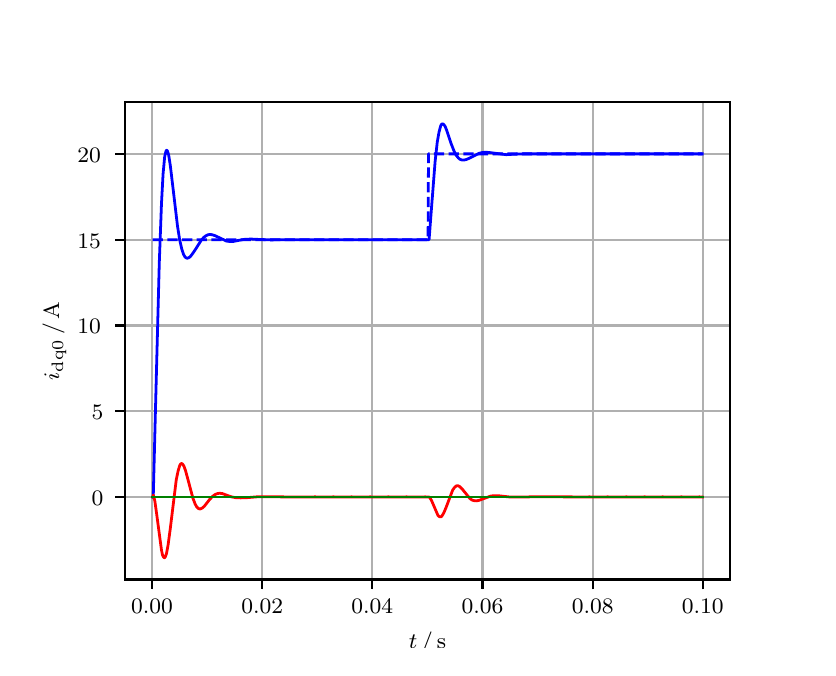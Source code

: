 \begingroup%
\makeatletter%
\begin{pgfpicture}%
\pgfpathrectangle{\pgfpointorigin}{\pgfqpoint{3.9in}{3.1in}}%
\pgfusepath{use as bounding box, clip}%
\begin{pgfscope}%
\pgfsetbuttcap%
\pgfsetmiterjoin%
\definecolor{currentfill}{rgb}{1.0,1.0,1.0}%
\pgfsetfillcolor{currentfill}%
\pgfsetlinewidth{0.0pt}%
\definecolor{currentstroke}{rgb}{1.0,1.0,1.0}%
\pgfsetstrokecolor{currentstroke}%
\pgfsetdash{}{0pt}%
\pgfpathmoveto{\pgfqpoint{0.0in}{0.0in}}%
\pgfpathlineto{\pgfqpoint{3.9in}{0.0in}}%
\pgfpathlineto{\pgfqpoint{3.9in}{3.1in}}%
\pgfpathlineto{\pgfqpoint{0.0in}{3.1in}}%
\pgfpathclose%
\pgfusepath{fill}%
\end{pgfscope}%
\begin{pgfscope}%
\pgfsetbuttcap%
\pgfsetmiterjoin%
\definecolor{currentfill}{rgb}{1.0,1.0,1.0}%
\pgfsetfillcolor{currentfill}%
\pgfsetlinewidth{0.0pt}%
\definecolor{currentstroke}{rgb}{0.0,0.0,0.0}%
\pgfsetstrokecolor{currentstroke}%
\pgfsetstrokeopacity{0.0}%
\pgfsetdash{}{0pt}%
\pgfpathmoveto{\pgfqpoint{0.487in}{0.341in}}%
\pgfpathlineto{\pgfqpoint{3.51in}{0.341in}}%
\pgfpathlineto{\pgfqpoint{3.51in}{2.728in}}%
\pgfpathlineto{\pgfqpoint{0.487in}{2.728in}}%
\pgfpathclose%
\pgfusepath{fill}%
\end{pgfscope}%
\begin{pgfscope}%
\pgfpathrectangle{\pgfqpoint{0.487in}{0.341in}}{\pgfqpoint{3.022in}{2.387in}}%
\pgfusepath{clip}%
\pgfsetrectcap%
\pgfsetroundjoin%
\pgfsetlinewidth{0.803pt}%
\definecolor{currentstroke}{rgb}{0.69,0.69,0.69}%
\pgfsetstrokecolor{currentstroke}%
\pgfsetdash{}{0pt}%
\pgfpathmoveto{\pgfqpoint{0.622in}{0.341in}}%
\pgfpathlineto{\pgfqpoint{0.622in}{2.728in}}%
\pgfusepath{stroke}%
\end{pgfscope}%
\begin{pgfscope}%
\pgfsetbuttcap%
\pgfsetroundjoin%
\definecolor{currentfill}{rgb}{0.0,0.0,0.0}%
\pgfsetfillcolor{currentfill}%
\pgfsetlinewidth{0.803pt}%
\definecolor{currentstroke}{rgb}{0.0,0.0,0.0}%
\pgfsetstrokecolor{currentstroke}%
\pgfsetdash{}{0pt}%
\pgfsys@defobject{currentmarker}{\pgfqpoint{0.0in}{-0.049in}}{\pgfqpoint{0.0in}{0.0in}}{%
\pgfpathmoveto{\pgfqpoint{0.0in}{0.0in}}%
\pgfpathlineto{\pgfqpoint{0.0in}{-0.049in}}%
\pgfusepath{stroke,fill}%
}%
\begin{pgfscope}%
\pgfsys@transformshift{0.622in}{0.341in}%
\pgfsys@useobject{currentmarker}{}%
\end{pgfscope}%
\end{pgfscope}%
\begin{pgfscope}%
\definecolor{textcolor}{rgb}{0.0,0.0,0.0}%
\pgfsetstrokecolor{textcolor}%
\pgfsetfillcolor{textcolor}%
\pgftext[x=0.622in,y=0.244in,,top]{\color{textcolor}\rmfamily\fontsize{8.0}{9.6}\selectfont 0.00}%
\end{pgfscope}%
\begin{pgfscope}%
\pgfpathrectangle{\pgfqpoint{0.487in}{0.341in}}{\pgfqpoint{3.022in}{2.387in}}%
\pgfusepath{clip}%
\pgfsetrectcap%
\pgfsetroundjoin%
\pgfsetlinewidth{0.803pt}%
\definecolor{currentstroke}{rgb}{0.69,0.69,0.69}%
\pgfsetstrokecolor{currentstroke}%
\pgfsetdash{}{0pt}%
\pgfpathmoveto{\pgfqpoint{1.173in}{0.341in}}%
\pgfpathlineto{\pgfqpoint{1.173in}{2.728in}}%
\pgfusepath{stroke}%
\end{pgfscope}%
\begin{pgfscope}%
\pgfsetbuttcap%
\pgfsetroundjoin%
\definecolor{currentfill}{rgb}{0.0,0.0,0.0}%
\pgfsetfillcolor{currentfill}%
\pgfsetlinewidth{0.803pt}%
\definecolor{currentstroke}{rgb}{0.0,0.0,0.0}%
\pgfsetstrokecolor{currentstroke}%
\pgfsetdash{}{0pt}%
\pgfsys@defobject{currentmarker}{\pgfqpoint{0.0in}{-0.049in}}{\pgfqpoint{0.0in}{0.0in}}{%
\pgfpathmoveto{\pgfqpoint{0.0in}{0.0in}}%
\pgfpathlineto{\pgfqpoint{0.0in}{-0.049in}}%
\pgfusepath{stroke,fill}%
}%
\begin{pgfscope}%
\pgfsys@transformshift{1.173in}{0.341in}%
\pgfsys@useobject{currentmarker}{}%
\end{pgfscope}%
\end{pgfscope}%
\begin{pgfscope}%
\definecolor{textcolor}{rgb}{0.0,0.0,0.0}%
\pgfsetstrokecolor{textcolor}%
\pgfsetfillcolor{textcolor}%
\pgftext[x=1.173in,y=0.244in,,top]{\color{textcolor}\rmfamily\fontsize{8.0}{9.6}\selectfont 0.02}%
\end{pgfscope}%
\begin{pgfscope}%
\pgfpathrectangle{\pgfqpoint{0.487in}{0.341in}}{\pgfqpoint{3.022in}{2.387in}}%
\pgfusepath{clip}%
\pgfsetrectcap%
\pgfsetroundjoin%
\pgfsetlinewidth{0.803pt}%
\definecolor{currentstroke}{rgb}{0.69,0.69,0.69}%
\pgfsetstrokecolor{currentstroke}%
\pgfsetdash{}{0pt}%
\pgfpathmoveto{\pgfqpoint{1.723in}{0.341in}}%
\pgfpathlineto{\pgfqpoint{1.723in}{2.728in}}%
\pgfusepath{stroke}%
\end{pgfscope}%
\begin{pgfscope}%
\pgfsetbuttcap%
\pgfsetroundjoin%
\definecolor{currentfill}{rgb}{0.0,0.0,0.0}%
\pgfsetfillcolor{currentfill}%
\pgfsetlinewidth{0.803pt}%
\definecolor{currentstroke}{rgb}{0.0,0.0,0.0}%
\pgfsetstrokecolor{currentstroke}%
\pgfsetdash{}{0pt}%
\pgfsys@defobject{currentmarker}{\pgfqpoint{0.0in}{-0.049in}}{\pgfqpoint{0.0in}{0.0in}}{%
\pgfpathmoveto{\pgfqpoint{0.0in}{0.0in}}%
\pgfpathlineto{\pgfqpoint{0.0in}{-0.049in}}%
\pgfusepath{stroke,fill}%
}%
\begin{pgfscope}%
\pgfsys@transformshift{1.723in}{0.341in}%
\pgfsys@useobject{currentmarker}{}%
\end{pgfscope}%
\end{pgfscope}%
\begin{pgfscope}%
\definecolor{textcolor}{rgb}{0.0,0.0,0.0}%
\pgfsetstrokecolor{textcolor}%
\pgfsetfillcolor{textcolor}%
\pgftext[x=1.723in,y=0.244in,,top]{\color{textcolor}\rmfamily\fontsize{8.0}{9.6}\selectfont 0.04}%
\end{pgfscope}%
\begin{pgfscope}%
\pgfpathrectangle{\pgfqpoint{0.487in}{0.341in}}{\pgfqpoint{3.022in}{2.387in}}%
\pgfusepath{clip}%
\pgfsetrectcap%
\pgfsetroundjoin%
\pgfsetlinewidth{0.803pt}%
\definecolor{currentstroke}{rgb}{0.69,0.69,0.69}%
\pgfsetstrokecolor{currentstroke}%
\pgfsetdash{}{0pt}%
\pgfpathmoveto{\pgfqpoint{2.274in}{0.341in}}%
\pgfpathlineto{\pgfqpoint{2.274in}{2.728in}}%
\pgfusepath{stroke}%
\end{pgfscope}%
\begin{pgfscope}%
\pgfsetbuttcap%
\pgfsetroundjoin%
\definecolor{currentfill}{rgb}{0.0,0.0,0.0}%
\pgfsetfillcolor{currentfill}%
\pgfsetlinewidth{0.803pt}%
\definecolor{currentstroke}{rgb}{0.0,0.0,0.0}%
\pgfsetstrokecolor{currentstroke}%
\pgfsetdash{}{0pt}%
\pgfsys@defobject{currentmarker}{\pgfqpoint{0.0in}{-0.049in}}{\pgfqpoint{0.0in}{0.0in}}{%
\pgfpathmoveto{\pgfqpoint{0.0in}{0.0in}}%
\pgfpathlineto{\pgfqpoint{0.0in}{-0.049in}}%
\pgfusepath{stroke,fill}%
}%
\begin{pgfscope}%
\pgfsys@transformshift{2.274in}{0.341in}%
\pgfsys@useobject{currentmarker}{}%
\end{pgfscope}%
\end{pgfscope}%
\begin{pgfscope}%
\definecolor{textcolor}{rgb}{0.0,0.0,0.0}%
\pgfsetstrokecolor{textcolor}%
\pgfsetfillcolor{textcolor}%
\pgftext[x=2.274in,y=0.244in,,top]{\color{textcolor}\rmfamily\fontsize{8.0}{9.6}\selectfont 0.06}%
\end{pgfscope}%
\begin{pgfscope}%
\pgfpathrectangle{\pgfqpoint{0.487in}{0.341in}}{\pgfqpoint{3.022in}{2.387in}}%
\pgfusepath{clip}%
\pgfsetrectcap%
\pgfsetroundjoin%
\pgfsetlinewidth{0.803pt}%
\definecolor{currentstroke}{rgb}{0.69,0.69,0.69}%
\pgfsetstrokecolor{currentstroke}%
\pgfsetdash{}{0pt}%
\pgfpathmoveto{\pgfqpoint{2.825in}{0.341in}}%
\pgfpathlineto{\pgfqpoint{2.825in}{2.728in}}%
\pgfusepath{stroke}%
\end{pgfscope}%
\begin{pgfscope}%
\pgfsetbuttcap%
\pgfsetroundjoin%
\definecolor{currentfill}{rgb}{0.0,0.0,0.0}%
\pgfsetfillcolor{currentfill}%
\pgfsetlinewidth{0.803pt}%
\definecolor{currentstroke}{rgb}{0.0,0.0,0.0}%
\pgfsetstrokecolor{currentstroke}%
\pgfsetdash{}{0pt}%
\pgfsys@defobject{currentmarker}{\pgfqpoint{0.0in}{-0.049in}}{\pgfqpoint{0.0in}{0.0in}}{%
\pgfpathmoveto{\pgfqpoint{0.0in}{0.0in}}%
\pgfpathlineto{\pgfqpoint{0.0in}{-0.049in}}%
\pgfusepath{stroke,fill}%
}%
\begin{pgfscope}%
\pgfsys@transformshift{2.825in}{0.341in}%
\pgfsys@useobject{currentmarker}{}%
\end{pgfscope}%
\end{pgfscope}%
\begin{pgfscope}%
\definecolor{textcolor}{rgb}{0.0,0.0,0.0}%
\pgfsetstrokecolor{textcolor}%
\pgfsetfillcolor{textcolor}%
\pgftext[x=2.825in,y=0.244in,,top]{\color{textcolor}\rmfamily\fontsize{8.0}{9.6}\selectfont 0.08}%
\end{pgfscope}%
\begin{pgfscope}%
\pgfpathrectangle{\pgfqpoint{0.487in}{0.341in}}{\pgfqpoint{3.022in}{2.387in}}%
\pgfusepath{clip}%
\pgfsetrectcap%
\pgfsetroundjoin%
\pgfsetlinewidth{0.803pt}%
\definecolor{currentstroke}{rgb}{0.69,0.69,0.69}%
\pgfsetstrokecolor{currentstroke}%
\pgfsetdash{}{0pt}%
\pgfpathmoveto{\pgfqpoint{3.375in}{0.341in}}%
\pgfpathlineto{\pgfqpoint{3.375in}{2.728in}}%
\pgfusepath{stroke}%
\end{pgfscope}%
\begin{pgfscope}%
\pgfsetbuttcap%
\pgfsetroundjoin%
\definecolor{currentfill}{rgb}{0.0,0.0,0.0}%
\pgfsetfillcolor{currentfill}%
\pgfsetlinewidth{0.803pt}%
\definecolor{currentstroke}{rgb}{0.0,0.0,0.0}%
\pgfsetstrokecolor{currentstroke}%
\pgfsetdash{}{0pt}%
\pgfsys@defobject{currentmarker}{\pgfqpoint{0.0in}{-0.049in}}{\pgfqpoint{0.0in}{0.0in}}{%
\pgfpathmoveto{\pgfqpoint{0.0in}{0.0in}}%
\pgfpathlineto{\pgfqpoint{0.0in}{-0.049in}}%
\pgfusepath{stroke,fill}%
}%
\begin{pgfscope}%
\pgfsys@transformshift{3.375in}{0.341in}%
\pgfsys@useobject{currentmarker}{}%
\end{pgfscope}%
\end{pgfscope}%
\begin{pgfscope}%
\definecolor{textcolor}{rgb}{0.0,0.0,0.0}%
\pgfsetstrokecolor{textcolor}%
\pgfsetfillcolor{textcolor}%
\pgftext[x=3.375in,y=0.244in,,top]{\color{textcolor}\rmfamily\fontsize{8.0}{9.6}\selectfont 0.10}%
\end{pgfscope}%
\begin{pgfscope}%
\definecolor{textcolor}{rgb}{0.0,0.0,0.0}%
\pgfsetstrokecolor{textcolor}%
\pgfsetfillcolor{textcolor}%
\pgftext[x=1.999in,y=0.081in,,top]{\color{textcolor}\rmfamily\fontsize{8.0}{9.6}\selectfont \(\displaystyle t\,/\,\mathrm{s}\)}%
\end{pgfscope}%
\begin{pgfscope}%
\pgfpathrectangle{\pgfqpoint{0.487in}{0.341in}}{\pgfqpoint{3.022in}{2.387in}}%
\pgfusepath{clip}%
\pgfsetrectcap%
\pgfsetroundjoin%
\pgfsetlinewidth{0.803pt}%
\definecolor{currentstroke}{rgb}{0.69,0.69,0.69}%
\pgfsetstrokecolor{currentstroke}%
\pgfsetdash{}{0pt}%
\pgfpathmoveto{\pgfqpoint{0.487in}{0.753in}}%
\pgfpathlineto{\pgfqpoint{3.51in}{0.753in}}%
\pgfusepath{stroke}%
\end{pgfscope}%
\begin{pgfscope}%
\pgfsetbuttcap%
\pgfsetroundjoin%
\definecolor{currentfill}{rgb}{0.0,0.0,0.0}%
\pgfsetfillcolor{currentfill}%
\pgfsetlinewidth{0.803pt}%
\definecolor{currentstroke}{rgb}{0.0,0.0,0.0}%
\pgfsetstrokecolor{currentstroke}%
\pgfsetdash{}{0pt}%
\pgfsys@defobject{currentmarker}{\pgfqpoint{-0.049in}{0.0in}}{\pgfqpoint{-0.0in}{0.0in}}{%
\pgfpathmoveto{\pgfqpoint{-0.0in}{0.0in}}%
\pgfpathlineto{\pgfqpoint{-0.049in}{0.0in}}%
\pgfusepath{stroke,fill}%
}%
\begin{pgfscope}%
\pgfsys@transformshift{0.487in}{0.753in}%
\pgfsys@useobject{currentmarker}{}%
\end{pgfscope}%
\end{pgfscope}%
\begin{pgfscope}%
\definecolor{textcolor}{rgb}{0.0,0.0,0.0}%
\pgfsetstrokecolor{textcolor}%
\pgfsetfillcolor{textcolor}%
\pgftext[x=0.32in, y=0.711in, left, base]{\color{textcolor}\rmfamily\fontsize{8.0}{9.6}\selectfont 0}%
\end{pgfscope}%
\begin{pgfscope}%
\pgfpathrectangle{\pgfqpoint{0.487in}{0.341in}}{\pgfqpoint{3.022in}{2.387in}}%
\pgfusepath{clip}%
\pgfsetrectcap%
\pgfsetroundjoin%
\pgfsetlinewidth{0.803pt}%
\definecolor{currentstroke}{rgb}{0.69,0.69,0.69}%
\pgfsetstrokecolor{currentstroke}%
\pgfsetdash{}{0pt}%
\pgfpathmoveto{\pgfqpoint{0.487in}{1.182in}}%
\pgfpathlineto{\pgfqpoint{3.51in}{1.182in}}%
\pgfusepath{stroke}%
\end{pgfscope}%
\begin{pgfscope}%
\pgfsetbuttcap%
\pgfsetroundjoin%
\definecolor{currentfill}{rgb}{0.0,0.0,0.0}%
\pgfsetfillcolor{currentfill}%
\pgfsetlinewidth{0.803pt}%
\definecolor{currentstroke}{rgb}{0.0,0.0,0.0}%
\pgfsetstrokecolor{currentstroke}%
\pgfsetdash{}{0pt}%
\pgfsys@defobject{currentmarker}{\pgfqpoint{-0.049in}{0.0in}}{\pgfqpoint{-0.0in}{0.0in}}{%
\pgfpathmoveto{\pgfqpoint{-0.0in}{0.0in}}%
\pgfpathlineto{\pgfqpoint{-0.049in}{0.0in}}%
\pgfusepath{stroke,fill}%
}%
\begin{pgfscope}%
\pgfsys@transformshift{0.487in}{1.182in}%
\pgfsys@useobject{currentmarker}{}%
\end{pgfscope}%
\end{pgfscope}%
\begin{pgfscope}%
\definecolor{textcolor}{rgb}{0.0,0.0,0.0}%
\pgfsetstrokecolor{textcolor}%
\pgfsetfillcolor{textcolor}%
\pgftext[x=0.32in, y=1.14in, left, base]{\color{textcolor}\rmfamily\fontsize{8.0}{9.6}\selectfont 5}%
\end{pgfscope}%
\begin{pgfscope}%
\pgfpathrectangle{\pgfqpoint{0.487in}{0.341in}}{\pgfqpoint{3.022in}{2.387in}}%
\pgfusepath{clip}%
\pgfsetrectcap%
\pgfsetroundjoin%
\pgfsetlinewidth{0.803pt}%
\definecolor{currentstroke}{rgb}{0.69,0.69,0.69}%
\pgfsetstrokecolor{currentstroke}%
\pgfsetdash{}{0pt}%
\pgfpathmoveto{\pgfqpoint{0.487in}{1.611in}}%
\pgfpathlineto{\pgfqpoint{3.51in}{1.611in}}%
\pgfusepath{stroke}%
\end{pgfscope}%
\begin{pgfscope}%
\pgfsetbuttcap%
\pgfsetroundjoin%
\definecolor{currentfill}{rgb}{0.0,0.0,0.0}%
\pgfsetfillcolor{currentfill}%
\pgfsetlinewidth{0.803pt}%
\definecolor{currentstroke}{rgb}{0.0,0.0,0.0}%
\pgfsetstrokecolor{currentstroke}%
\pgfsetdash{}{0pt}%
\pgfsys@defobject{currentmarker}{\pgfqpoint{-0.049in}{0.0in}}{\pgfqpoint{-0.0in}{0.0in}}{%
\pgfpathmoveto{\pgfqpoint{-0.0in}{0.0in}}%
\pgfpathlineto{\pgfqpoint{-0.049in}{0.0in}}%
\pgfusepath{stroke,fill}%
}%
\begin{pgfscope}%
\pgfsys@transformshift{0.487in}{1.611in}%
\pgfsys@useobject{currentmarker}{}%
\end{pgfscope}%
\end{pgfscope}%
\begin{pgfscope}%
\definecolor{textcolor}{rgb}{0.0,0.0,0.0}%
\pgfsetstrokecolor{textcolor}%
\pgfsetfillcolor{textcolor}%
\pgftext[x=0.249in, y=1.569in, left, base]{\color{textcolor}\rmfamily\fontsize{8.0}{9.6}\selectfont 10}%
\end{pgfscope}%
\begin{pgfscope}%
\pgfpathrectangle{\pgfqpoint{0.487in}{0.341in}}{\pgfqpoint{3.022in}{2.387in}}%
\pgfusepath{clip}%
\pgfsetrectcap%
\pgfsetroundjoin%
\pgfsetlinewidth{0.803pt}%
\definecolor{currentstroke}{rgb}{0.69,0.69,0.69}%
\pgfsetstrokecolor{currentstroke}%
\pgfsetdash{}{0pt}%
\pgfpathmoveto{\pgfqpoint{0.487in}{2.04in}}%
\pgfpathlineto{\pgfqpoint{3.51in}{2.04in}}%
\pgfusepath{stroke}%
\end{pgfscope}%
\begin{pgfscope}%
\pgfsetbuttcap%
\pgfsetroundjoin%
\definecolor{currentfill}{rgb}{0.0,0.0,0.0}%
\pgfsetfillcolor{currentfill}%
\pgfsetlinewidth{0.803pt}%
\definecolor{currentstroke}{rgb}{0.0,0.0,0.0}%
\pgfsetstrokecolor{currentstroke}%
\pgfsetdash{}{0pt}%
\pgfsys@defobject{currentmarker}{\pgfqpoint{-0.049in}{0.0in}}{\pgfqpoint{-0.0in}{0.0in}}{%
\pgfpathmoveto{\pgfqpoint{-0.0in}{0.0in}}%
\pgfpathlineto{\pgfqpoint{-0.049in}{0.0in}}%
\pgfusepath{stroke,fill}%
}%
\begin{pgfscope}%
\pgfsys@transformshift{0.487in}{2.04in}%
\pgfsys@useobject{currentmarker}{}%
\end{pgfscope}%
\end{pgfscope}%
\begin{pgfscope}%
\definecolor{textcolor}{rgb}{0.0,0.0,0.0}%
\pgfsetstrokecolor{textcolor}%
\pgfsetfillcolor{textcolor}%
\pgftext[x=0.249in, y=1.998in, left, base]{\color{textcolor}\rmfamily\fontsize{8.0}{9.6}\selectfont 15}%
\end{pgfscope}%
\begin{pgfscope}%
\pgfpathrectangle{\pgfqpoint{0.487in}{0.341in}}{\pgfqpoint{3.022in}{2.387in}}%
\pgfusepath{clip}%
\pgfsetrectcap%
\pgfsetroundjoin%
\pgfsetlinewidth{0.803pt}%
\definecolor{currentstroke}{rgb}{0.69,0.69,0.69}%
\pgfsetstrokecolor{currentstroke}%
\pgfsetdash{}{0pt}%
\pgfpathmoveto{\pgfqpoint{0.487in}{2.469in}}%
\pgfpathlineto{\pgfqpoint{3.51in}{2.469in}}%
\pgfusepath{stroke}%
\end{pgfscope}%
\begin{pgfscope}%
\pgfsetbuttcap%
\pgfsetroundjoin%
\definecolor{currentfill}{rgb}{0.0,0.0,0.0}%
\pgfsetfillcolor{currentfill}%
\pgfsetlinewidth{0.803pt}%
\definecolor{currentstroke}{rgb}{0.0,0.0,0.0}%
\pgfsetstrokecolor{currentstroke}%
\pgfsetdash{}{0pt}%
\pgfsys@defobject{currentmarker}{\pgfqpoint{-0.049in}{0.0in}}{\pgfqpoint{-0.0in}{0.0in}}{%
\pgfpathmoveto{\pgfqpoint{-0.0in}{0.0in}}%
\pgfpathlineto{\pgfqpoint{-0.049in}{0.0in}}%
\pgfusepath{stroke,fill}%
}%
\begin{pgfscope}%
\pgfsys@transformshift{0.487in}{2.469in}%
\pgfsys@useobject{currentmarker}{}%
\end{pgfscope}%
\end{pgfscope}%
\begin{pgfscope}%
\definecolor{textcolor}{rgb}{0.0,0.0,0.0}%
\pgfsetstrokecolor{textcolor}%
\pgfsetfillcolor{textcolor}%
\pgftext[x=0.249in, y=2.427in, left, base]{\color{textcolor}\rmfamily\fontsize{8.0}{9.6}\selectfont 20}%
\end{pgfscope}%
\begin{pgfscope}%
\definecolor{textcolor}{rgb}{0.0,0.0,0.0}%
\pgfsetstrokecolor{textcolor}%
\pgfsetfillcolor{textcolor}%
\pgftext[x=0.193in,y=1.534in,,bottom,rotate=90.0]{\color{textcolor}\rmfamily\fontsize{8.0}{9.6}\selectfont \(\displaystyle i_{\mathrm{dq0}}\,/\,\mathrm{A}\)}%
\end{pgfscope}%
\begin{pgfscope}%
\pgfpathrectangle{\pgfqpoint{0.487in}{0.341in}}{\pgfqpoint{3.022in}{2.387in}}%
\pgfusepath{clip}%
\pgfsetrectcap%
\pgfsetroundjoin%
\pgfsetlinewidth{1.004pt}%
\definecolor{currentstroke}{rgb}{0.0,0.0,1.0}%
\pgfsetstrokecolor{currentstroke}%
\pgfsetdash{}{0pt}%
\pgfpathmoveto{\pgfqpoint{0.625in}{0.753in}}%
\pgfpathlineto{\pgfqpoint{0.628in}{0.759in}}%
\pgfpathlineto{\pgfqpoint{0.639in}{1.192in}}%
\pgfpathlineto{\pgfqpoint{0.658in}{1.923in}}%
\pgfpathlineto{\pgfqpoint{0.669in}{2.22in}}%
\pgfpathlineto{\pgfqpoint{0.677in}{2.369in}}%
\pgfpathlineto{\pgfqpoint{0.685in}{2.455in}}%
\pgfpathlineto{\pgfqpoint{0.691in}{2.481in}}%
\pgfpathlineto{\pgfqpoint{0.694in}{2.487in}}%
\pgfpathlineto{\pgfqpoint{0.696in}{2.487in}}%
\pgfpathlineto{\pgfqpoint{0.699in}{2.483in}}%
\pgfpathlineto{\pgfqpoint{0.705in}{2.463in}}%
\pgfpathlineto{\pgfqpoint{0.713in}{2.412in}}%
\pgfpathlineto{\pgfqpoint{0.727in}{2.295in}}%
\pgfpathlineto{\pgfqpoint{0.749in}{2.109in}}%
\pgfpathlineto{\pgfqpoint{0.76in}{2.039in}}%
\pgfpathlineto{\pgfqpoint{0.771in}{1.991in}}%
\pgfpathlineto{\pgfqpoint{0.779in}{1.967in}}%
\pgfpathlineto{\pgfqpoint{0.787in}{1.953in}}%
\pgfpathlineto{\pgfqpoint{0.793in}{1.949in}}%
\pgfpathlineto{\pgfqpoint{0.798in}{1.947in}}%
\pgfpathlineto{\pgfqpoint{0.804in}{1.949in}}%
\pgfpathlineto{\pgfqpoint{0.812in}{1.954in}}%
\pgfpathlineto{\pgfqpoint{0.823in}{1.968in}}%
\pgfpathlineto{\pgfqpoint{0.84in}{1.993in}}%
\pgfpathlineto{\pgfqpoint{0.867in}{2.036in}}%
\pgfpathlineto{\pgfqpoint{0.881in}{2.052in}}%
\pgfpathlineto{\pgfqpoint{0.892in}{2.06in}}%
\pgfpathlineto{\pgfqpoint{0.903in}{2.065in}}%
\pgfpathlineto{\pgfqpoint{0.914in}{2.066in}}%
\pgfpathlineto{\pgfqpoint{0.925in}{2.064in}}%
\pgfpathlineto{\pgfqpoint{0.939in}{2.059in}}%
\pgfpathlineto{\pgfqpoint{0.994in}{2.033in}}%
\pgfpathlineto{\pgfqpoint{1.01in}{2.031in}}%
\pgfpathlineto{\pgfqpoint{1.027in}{2.031in}}%
\pgfpathlineto{\pgfqpoint{1.052in}{2.036in}}%
\pgfpathlineto{\pgfqpoint{1.087in}{2.042in}}%
\pgfpathlineto{\pgfqpoint{1.118in}{2.043in}}%
\pgfpathlineto{\pgfqpoint{1.159in}{2.041in}}%
\pgfpathlineto{\pgfqpoint{1.214in}{2.039in}}%
\pgfpathlineto{\pgfqpoint{1.553in}{2.04in}}%
\pgfpathlineto{\pgfqpoint{1.707in}{2.04in}}%
\pgfpathlineto{\pgfqpoint{2.007in}{2.04in}}%
\pgfpathlineto{\pgfqpoint{2.018in}{2.184in}}%
\pgfpathlineto{\pgfqpoint{2.037in}{2.429in}}%
\pgfpathlineto{\pgfqpoint{2.048in}{2.529in}}%
\pgfpathlineto{\pgfqpoint{2.057in}{2.579in}}%
\pgfpathlineto{\pgfqpoint{2.065in}{2.609in}}%
\pgfpathlineto{\pgfqpoint{2.07in}{2.618in}}%
\pgfpathlineto{\pgfqpoint{2.076in}{2.619in}}%
\pgfpathlineto{\pgfqpoint{2.081in}{2.615in}}%
\pgfpathlineto{\pgfqpoint{2.087in}{2.607in}}%
\pgfpathlineto{\pgfqpoint{2.095in}{2.587in}}%
\pgfpathlineto{\pgfqpoint{2.117in}{2.521in}}%
\pgfpathlineto{\pgfqpoint{2.131in}{2.485in}}%
\pgfpathlineto{\pgfqpoint{2.142in}{2.463in}}%
\pgfpathlineto{\pgfqpoint{2.153in}{2.449in}}%
\pgfpathlineto{\pgfqpoint{2.161in}{2.442in}}%
\pgfpathlineto{\pgfqpoint{2.169in}{2.439in}}%
\pgfpathlineto{\pgfqpoint{2.18in}{2.438in}}%
\pgfpathlineto{\pgfqpoint{2.191in}{2.44in}}%
\pgfpathlineto{\pgfqpoint{2.208in}{2.447in}}%
\pgfpathlineto{\pgfqpoint{2.258in}{2.472in}}%
\pgfpathlineto{\pgfqpoint{2.274in}{2.476in}}%
\pgfpathlineto{\pgfqpoint{2.293in}{2.477in}}%
\pgfpathlineto{\pgfqpoint{2.315in}{2.475in}}%
\pgfpathlineto{\pgfqpoint{2.392in}{2.465in}}%
\pgfpathlineto{\pgfqpoint{2.426in}{2.467in}}%
\pgfpathlineto{\pgfqpoint{2.478in}{2.469in}}%
\pgfpathlineto{\pgfqpoint{2.549in}{2.469in}}%
\pgfpathlineto{\pgfqpoint{2.61in}{2.469in}}%
\pgfpathlineto{\pgfqpoint{2.739in}{2.469in}}%
\pgfpathlineto{\pgfqpoint{2.852in}{2.469in}}%
\pgfpathlineto{\pgfqpoint{3.373in}{2.469in}}%
\pgfpathlineto{\pgfqpoint{3.373in}{2.469in}}%
\pgfusepath{stroke}%
\end{pgfscope}%
\begin{pgfscope}%
\pgfpathrectangle{\pgfqpoint{0.487in}{0.341in}}{\pgfqpoint{3.022in}{2.387in}}%
\pgfusepath{clip}%
\pgfsetrectcap%
\pgfsetroundjoin%
\pgfsetlinewidth{1.004pt}%
\definecolor{currentstroke}{rgb}{1.0,0.0,0.0}%
\pgfsetstrokecolor{currentstroke}%
\pgfsetdash{}{0pt}%
\pgfpathmoveto{\pgfqpoint{0.625in}{0.753in}}%
\pgfpathlineto{\pgfqpoint{0.628in}{0.763in}}%
\pgfpathlineto{\pgfqpoint{0.63in}{0.757in}}%
\pgfpathlineto{\pgfqpoint{0.636in}{0.732in}}%
\pgfpathlineto{\pgfqpoint{0.644in}{0.675in}}%
\pgfpathlineto{\pgfqpoint{0.669in}{0.488in}}%
\pgfpathlineto{\pgfqpoint{0.674in}{0.464in}}%
\pgfpathlineto{\pgfqpoint{0.68in}{0.452in}}%
\pgfpathlineto{\pgfqpoint{0.683in}{0.45in}}%
\pgfpathlineto{\pgfqpoint{0.685in}{0.45in}}%
\pgfpathlineto{\pgfqpoint{0.688in}{0.454in}}%
\pgfpathlineto{\pgfqpoint{0.694in}{0.47in}}%
\pgfpathlineto{\pgfqpoint{0.702in}{0.513in}}%
\pgfpathlineto{\pgfqpoint{0.713in}{0.595in}}%
\pgfpathlineto{\pgfqpoint{0.743in}{0.84in}}%
\pgfpathlineto{\pgfqpoint{0.752in}{0.883in}}%
\pgfpathlineto{\pgfqpoint{0.76in}{0.91in}}%
\pgfpathlineto{\pgfqpoint{0.765in}{0.919in}}%
\pgfpathlineto{\pgfqpoint{0.771in}{0.921in}}%
\pgfpathlineto{\pgfqpoint{0.776in}{0.916in}}%
\pgfpathlineto{\pgfqpoint{0.782in}{0.906in}}%
\pgfpathlineto{\pgfqpoint{0.79in}{0.883in}}%
\pgfpathlineto{\pgfqpoint{0.804in}{0.831in}}%
\pgfpathlineto{\pgfqpoint{0.826in}{0.748in}}%
\pgfpathlineto{\pgfqpoint{0.837in}{0.719in}}%
\pgfpathlineto{\pgfqpoint{0.845in}{0.704in}}%
\pgfpathlineto{\pgfqpoint{0.853in}{0.696in}}%
\pgfpathlineto{\pgfqpoint{0.859in}{0.694in}}%
\pgfpathlineto{\pgfqpoint{0.864in}{0.694in}}%
\pgfpathlineto{\pgfqpoint{0.873in}{0.698in}}%
\pgfpathlineto{\pgfqpoint{0.884in}{0.708in}}%
\pgfpathlineto{\pgfqpoint{0.908in}{0.739in}}%
\pgfpathlineto{\pgfqpoint{0.925in}{0.757in}}%
\pgfpathlineto{\pgfqpoint{0.936in}{0.765in}}%
\pgfpathlineto{\pgfqpoint{0.947in}{0.77in}}%
\pgfpathlineto{\pgfqpoint{0.958in}{0.772in}}%
\pgfpathlineto{\pgfqpoint{0.972in}{0.771in}}%
\pgfpathlineto{\pgfqpoint{0.988in}{0.765in}}%
\pgfpathlineto{\pgfqpoint{1.019in}{0.754in}}%
\pgfpathlineto{\pgfqpoint{1.041in}{0.75in}}%
\pgfpathlineto{\pgfqpoint{1.065in}{0.749in}}%
\pgfpathlineto{\pgfqpoint{1.096in}{0.75in}}%
\pgfpathlineto{\pgfqpoint{1.156in}{0.755in}}%
\pgfpathlineto{\pgfqpoint{1.385in}{0.753in}}%
\pgfpathlineto{\pgfqpoint{1.437in}{0.754in}}%
\pgfpathlineto{\pgfqpoint{1.481in}{0.753in}}%
\pgfpathlineto{\pgfqpoint{1.528in}{0.754in}}%
\pgfpathlineto{\pgfqpoint{1.575in}{0.753in}}%
\pgfpathlineto{\pgfqpoint{1.619in}{0.754in}}%
\pgfpathlineto{\pgfqpoint{1.666in}{0.753in}}%
\pgfpathlineto{\pgfqpoint{1.712in}{0.754in}}%
\pgfpathlineto{\pgfqpoint{1.756in}{0.753in}}%
\pgfpathlineto{\pgfqpoint{1.803in}{0.754in}}%
\pgfpathlineto{\pgfqpoint{1.85in}{0.753in}}%
\pgfpathlineto{\pgfqpoint{1.894in}{0.754in}}%
\pgfpathlineto{\pgfqpoint{1.941in}{0.753in}}%
\pgfpathlineto{\pgfqpoint{1.988in}{0.754in}}%
\pgfpathlineto{\pgfqpoint{2.007in}{0.753in}}%
\pgfpathlineto{\pgfqpoint{2.013in}{0.747in}}%
\pgfpathlineto{\pgfqpoint{2.021in}{0.732in}}%
\pgfpathlineto{\pgfqpoint{2.051in}{0.662in}}%
\pgfpathlineto{\pgfqpoint{2.057in}{0.656in}}%
\pgfpathlineto{\pgfqpoint{2.062in}{0.654in}}%
\pgfpathlineto{\pgfqpoint{2.068in}{0.655in}}%
\pgfpathlineto{\pgfqpoint{2.073in}{0.661in}}%
\pgfpathlineto{\pgfqpoint{2.081in}{0.675in}}%
\pgfpathlineto{\pgfqpoint{2.092in}{0.701in}}%
\pgfpathlineto{\pgfqpoint{2.125in}{0.788in}}%
\pgfpathlineto{\pgfqpoint{2.134in}{0.801in}}%
\pgfpathlineto{\pgfqpoint{2.142in}{0.808in}}%
\pgfpathlineto{\pgfqpoint{2.147in}{0.81in}}%
\pgfpathlineto{\pgfqpoint{2.153in}{0.809in}}%
\pgfpathlineto{\pgfqpoint{2.161in}{0.805in}}%
\pgfpathlineto{\pgfqpoint{2.172in}{0.794in}}%
\pgfpathlineto{\pgfqpoint{2.211in}{0.746in}}%
\pgfpathlineto{\pgfqpoint{2.222in}{0.738in}}%
\pgfpathlineto{\pgfqpoint{2.233in}{0.735in}}%
\pgfpathlineto{\pgfqpoint{2.244in}{0.734in}}%
\pgfpathlineto{\pgfqpoint{2.258in}{0.737in}}%
\pgfpathlineto{\pgfqpoint{2.282in}{0.746in}}%
\pgfpathlineto{\pgfqpoint{2.315in}{0.758in}}%
\pgfpathlineto{\pgfqpoint{2.332in}{0.76in}}%
\pgfpathlineto{\pgfqpoint{2.351in}{0.76in}}%
\pgfpathlineto{\pgfqpoint{2.414in}{0.753in}}%
\pgfpathlineto{\pgfqpoint{2.489in}{0.753in}}%
\pgfpathlineto{\pgfqpoint{2.527in}{0.755in}}%
\pgfpathlineto{\pgfqpoint{2.687in}{0.754in}}%
\pgfpathlineto{\pgfqpoint{2.72in}{0.754in}}%
\pgfpathlineto{\pgfqpoint{2.764in}{0.753in}}%
\pgfpathlineto{\pgfqpoint{2.808in}{0.754in}}%
\pgfpathlineto{\pgfqpoint{2.861in}{0.753in}}%
\pgfpathlineto{\pgfqpoint{2.899in}{0.754in}}%
\pgfpathlineto{\pgfqpoint{2.954in}{0.753in}}%
\pgfpathlineto{\pgfqpoint{2.993in}{0.754in}}%
\pgfpathlineto{\pgfqpoint{3.042in}{0.753in}}%
\pgfpathlineto{\pgfqpoint{3.084in}{0.754in}}%
\pgfpathlineto{\pgfqpoint{3.136in}{0.753in}}%
\pgfpathlineto{\pgfqpoint{3.174in}{0.754in}}%
\pgfpathlineto{\pgfqpoint{3.229in}{0.753in}}%
\pgfpathlineto{\pgfqpoint{3.268in}{0.754in}}%
\pgfpathlineto{\pgfqpoint{3.318in}{0.753in}}%
\pgfpathlineto{\pgfqpoint{3.359in}{0.754in}}%
\pgfpathlineto{\pgfqpoint{3.373in}{0.753in}}%
\pgfpathlineto{\pgfqpoint{3.373in}{0.753in}}%
\pgfusepath{stroke}%
\end{pgfscope}%
\begin{pgfscope}%
\pgfpathrectangle{\pgfqpoint{0.487in}{0.341in}}{\pgfqpoint{3.022in}{2.387in}}%
\pgfusepath{clip}%
\pgfsetrectcap%
\pgfsetroundjoin%
\pgfsetlinewidth{1.004pt}%
\definecolor{currentstroke}{rgb}{0.0,0.5,0.0}%
\pgfsetstrokecolor{currentstroke}%
\pgfsetdash{}{0pt}%
\pgfpathmoveto{\pgfqpoint{0.625in}{0.753in}}%
\pgfpathlineto{\pgfqpoint{3.373in}{0.753in}}%
\pgfpathlineto{\pgfqpoint{3.373in}{0.753in}}%
\pgfusepath{stroke}%
\end{pgfscope}%
\begin{pgfscope}%
\pgfpathrectangle{\pgfqpoint{0.487in}{0.341in}}{\pgfqpoint{3.022in}{2.387in}}%
\pgfusepath{clip}%
\pgfsetbuttcap%
\pgfsetroundjoin%
\pgfsetlinewidth{1.004pt}%
\definecolor{currentstroke}{rgb}{0.0,0.0,1.0}%
\pgfsetstrokecolor{currentstroke}%
\pgfsetdash{{3.7pt}{1.6pt}}{0.0pt}%
\pgfpathmoveto{\pgfqpoint{0.625in}{2.04in}}%
\pgfpathlineto{\pgfqpoint{2.002in}{2.04in}}%
\pgfpathlineto{\pgfqpoint{2.004in}{2.469in}}%
\pgfpathlineto{\pgfqpoint{3.373in}{2.469in}}%
\pgfpathlineto{\pgfqpoint{3.373in}{2.469in}}%
\pgfusepath{stroke}%
\end{pgfscope}%
\begin{pgfscope}%
\pgfpathrectangle{\pgfqpoint{0.487in}{0.341in}}{\pgfqpoint{3.022in}{2.387in}}%
\pgfusepath{clip}%
\pgfsetbuttcap%
\pgfsetroundjoin%
\pgfsetlinewidth{1.004pt}%
\definecolor{currentstroke}{rgb}{1.0,0.0,0.0}%
\pgfsetstrokecolor{currentstroke}%
\pgfsetdash{{3.7pt}{1.6pt}}{0.0pt}%
\pgfpathmoveto{\pgfqpoint{0.625in}{0.753in}}%
\pgfpathlineto{\pgfqpoint{3.373in}{0.753in}}%
\pgfpathlineto{\pgfqpoint{3.373in}{0.753in}}%
\pgfusepath{stroke}%
\end{pgfscope}%
\begin{pgfscope}%
\pgfpathrectangle{\pgfqpoint{0.487in}{0.341in}}{\pgfqpoint{3.022in}{2.387in}}%
\pgfusepath{clip}%
\pgfsetbuttcap%
\pgfsetroundjoin%
\pgfsetlinewidth{1.004pt}%
\definecolor{currentstroke}{rgb}{0.0,0.5,0.0}%
\pgfsetstrokecolor{currentstroke}%
\pgfsetdash{{3.7pt}{1.6pt}}{0.0pt}%
\pgfpathmoveto{\pgfqpoint{0.625in}{0.753in}}%
\pgfpathlineto{\pgfqpoint{3.373in}{0.753in}}%
\pgfpathlineto{\pgfqpoint{3.373in}{0.753in}}%
\pgfusepath{stroke}%
\end{pgfscope}%
\begin{pgfscope}%
\pgfsetrectcap%
\pgfsetmiterjoin%
\pgfsetlinewidth{0.803pt}%
\definecolor{currentstroke}{rgb}{0.0,0.0,0.0}%
\pgfsetstrokecolor{currentstroke}%
\pgfsetdash{}{0pt}%
\pgfpathmoveto{\pgfqpoint{0.487in}{0.341in}}%
\pgfpathlineto{\pgfqpoint{0.487in}{2.728in}}%
\pgfusepath{stroke}%
\end{pgfscope}%
\begin{pgfscope}%
\pgfsetrectcap%
\pgfsetmiterjoin%
\pgfsetlinewidth{0.803pt}%
\definecolor{currentstroke}{rgb}{0.0,0.0,0.0}%
\pgfsetstrokecolor{currentstroke}%
\pgfsetdash{}{0pt}%
\pgfpathmoveto{\pgfqpoint{3.51in}{0.341in}}%
\pgfpathlineto{\pgfqpoint{3.51in}{2.728in}}%
\pgfusepath{stroke}%
\end{pgfscope}%
\begin{pgfscope}%
\pgfsetrectcap%
\pgfsetmiterjoin%
\pgfsetlinewidth{0.803pt}%
\definecolor{currentstroke}{rgb}{0.0,0.0,0.0}%
\pgfsetstrokecolor{currentstroke}%
\pgfsetdash{}{0pt}%
\pgfpathmoveto{\pgfqpoint{0.487in}{0.341in}}%
\pgfpathlineto{\pgfqpoint{3.51in}{0.341in}}%
\pgfusepath{stroke}%
\end{pgfscope}%
\begin{pgfscope}%
\pgfsetrectcap%
\pgfsetmiterjoin%
\pgfsetlinewidth{0.803pt}%
\definecolor{currentstroke}{rgb}{0.0,0.0,0.0}%
\pgfsetstrokecolor{currentstroke}%
\pgfsetdash{}{0pt}%
\pgfpathmoveto{\pgfqpoint{0.487in}{2.728in}}%
\pgfpathlineto{\pgfqpoint{3.51in}{2.728in}}%
\pgfusepath{stroke}%
\end{pgfscope}%
\end{pgfpicture}%
\makeatother%
\endgroup%
